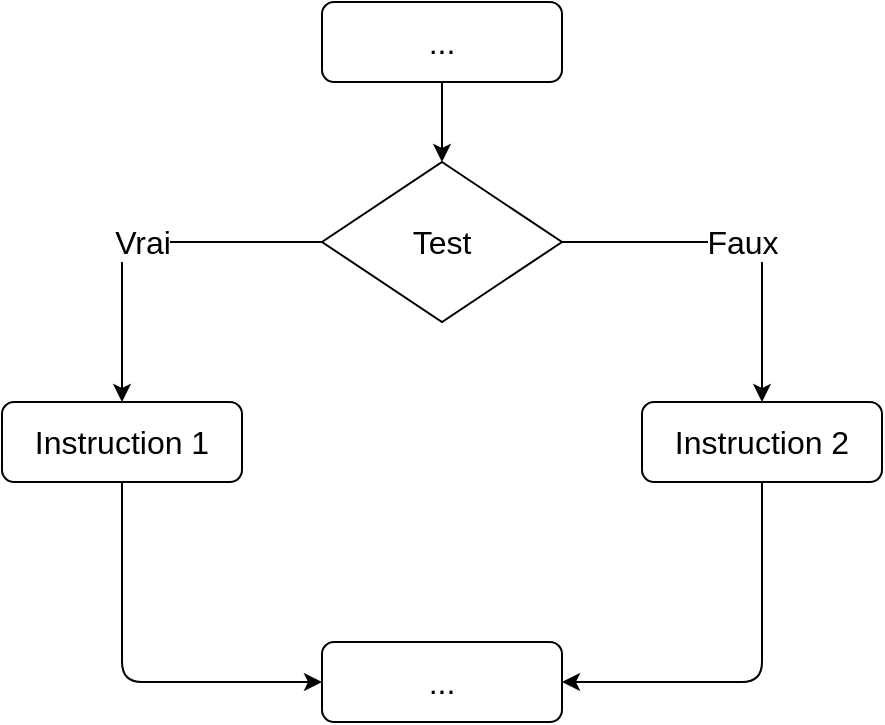 <mxfile version="18.0.1" type="device"><diagram id="j9ITYoRZkb7IAADrK11J" name="Page-1"><mxGraphModel dx="899" dy="567" grid="1" gridSize="10" guides="1" tooltips="1" connect="1" arrows="1" fold="1" page="1" pageScale="1" pageWidth="827" pageHeight="1169" math="0" shadow="0"><root><mxCell id="0"/><mxCell id="1" parent="0"/><mxCell id="pWOurZxzhvjHT8rdnmpK-1" value="..." style="rounded=1;whiteSpace=wrap;html=1;fontSize=16;" vertex="1" parent="1"><mxGeometry x="200" y="80" width="120" height="40" as="geometry"/></mxCell><mxCell id="pWOurZxzhvjHT8rdnmpK-2" value="Test" style="rhombus;whiteSpace=wrap;html=1;fontSize=16;" vertex="1" parent="1"><mxGeometry x="200" y="160" width="120" height="80" as="geometry"/></mxCell><mxCell id="pWOurZxzhvjHT8rdnmpK-3" value="Instruction 1" style="rounded=1;whiteSpace=wrap;html=1;fontSize=16;" vertex="1" parent="1"><mxGeometry x="40" y="280" width="120" height="40" as="geometry"/></mxCell><mxCell id="pWOurZxzhvjHT8rdnmpK-4" value="Instruction 2" style="rounded=1;whiteSpace=wrap;html=1;fontSize=16;" vertex="1" parent="1"><mxGeometry x="360" y="280" width="120" height="40" as="geometry"/></mxCell><mxCell id="pWOurZxzhvjHT8rdnmpK-5" value="..." style="rounded=1;whiteSpace=wrap;html=1;fontSize=16;" vertex="1" parent="1"><mxGeometry x="200" y="400" width="120" height="40" as="geometry"/></mxCell><mxCell id="pWOurZxzhvjHT8rdnmpK-6" value="" style="endArrow=classic;html=1;rounded=0;fontSize=16;exitX=0.5;exitY=1;exitDx=0;exitDy=0;" edge="1" parent="1" source="pWOurZxzhvjHT8rdnmpK-1" target="pWOurZxzhvjHT8rdnmpK-2"><mxGeometry width="50" height="50" relative="1" as="geometry"><mxPoint x="390" y="320" as="sourcePoint"/><mxPoint x="440" y="270" as="targetPoint"/></mxGeometry></mxCell><mxCell id="pWOurZxzhvjHT8rdnmpK-7" value="Vrai" style="endArrow=classic;html=1;rounded=1;fontSize=16;exitX=0;exitY=0.5;exitDx=0;exitDy=0;entryX=0.5;entryY=0;entryDx=0;entryDy=0;" edge="1" parent="1" source="pWOurZxzhvjHT8rdnmpK-2" target="pWOurZxzhvjHT8rdnmpK-3"><mxGeometry width="50" height="50" relative="1" as="geometry"><mxPoint x="390" y="320" as="sourcePoint"/><mxPoint x="440" y="270" as="targetPoint"/><Array as="points"><mxPoint x="100" y="200"/></Array></mxGeometry></mxCell><mxCell id="pWOurZxzhvjHT8rdnmpK-8" value="Faux" style="endArrow=classic;html=1;rounded=1;fontSize=16;exitX=1;exitY=0.5;exitDx=0;exitDy=0;entryX=0.5;entryY=0;entryDx=0;entryDy=0;" edge="1" parent="1" source="pWOurZxzhvjHT8rdnmpK-2" target="pWOurZxzhvjHT8rdnmpK-4"><mxGeometry width="50" height="50" relative="1" as="geometry"><mxPoint x="390" y="320" as="sourcePoint"/><mxPoint x="440" y="270" as="targetPoint"/><Array as="points"><mxPoint x="420" y="200"/></Array></mxGeometry></mxCell><mxCell id="pWOurZxzhvjHT8rdnmpK-9" value="" style="endArrow=classic;html=1;rounded=1;fontSize=16;exitX=0.5;exitY=1;exitDx=0;exitDy=0;entryX=1;entryY=0.5;entryDx=0;entryDy=0;" edge="1" parent="1" source="pWOurZxzhvjHT8rdnmpK-4" target="pWOurZxzhvjHT8rdnmpK-5"><mxGeometry width="50" height="50" relative="1" as="geometry"><mxPoint x="390" y="320" as="sourcePoint"/><mxPoint x="440" y="270" as="targetPoint"/><Array as="points"><mxPoint x="420" y="420"/></Array></mxGeometry></mxCell><mxCell id="pWOurZxzhvjHT8rdnmpK-10" value="" style="endArrow=classic;html=1;rounded=1;fontSize=16;exitX=0.5;exitY=1;exitDx=0;exitDy=0;entryX=0;entryY=0.5;entryDx=0;entryDy=0;" edge="1" parent="1" source="pWOurZxzhvjHT8rdnmpK-3" target="pWOurZxzhvjHT8rdnmpK-5"><mxGeometry width="50" height="50" relative="1" as="geometry"><mxPoint x="390" y="320" as="sourcePoint"/><mxPoint x="440" y="270" as="targetPoint"/><Array as="points"><mxPoint x="100" y="420"/></Array></mxGeometry></mxCell></root></mxGraphModel></diagram></mxfile>